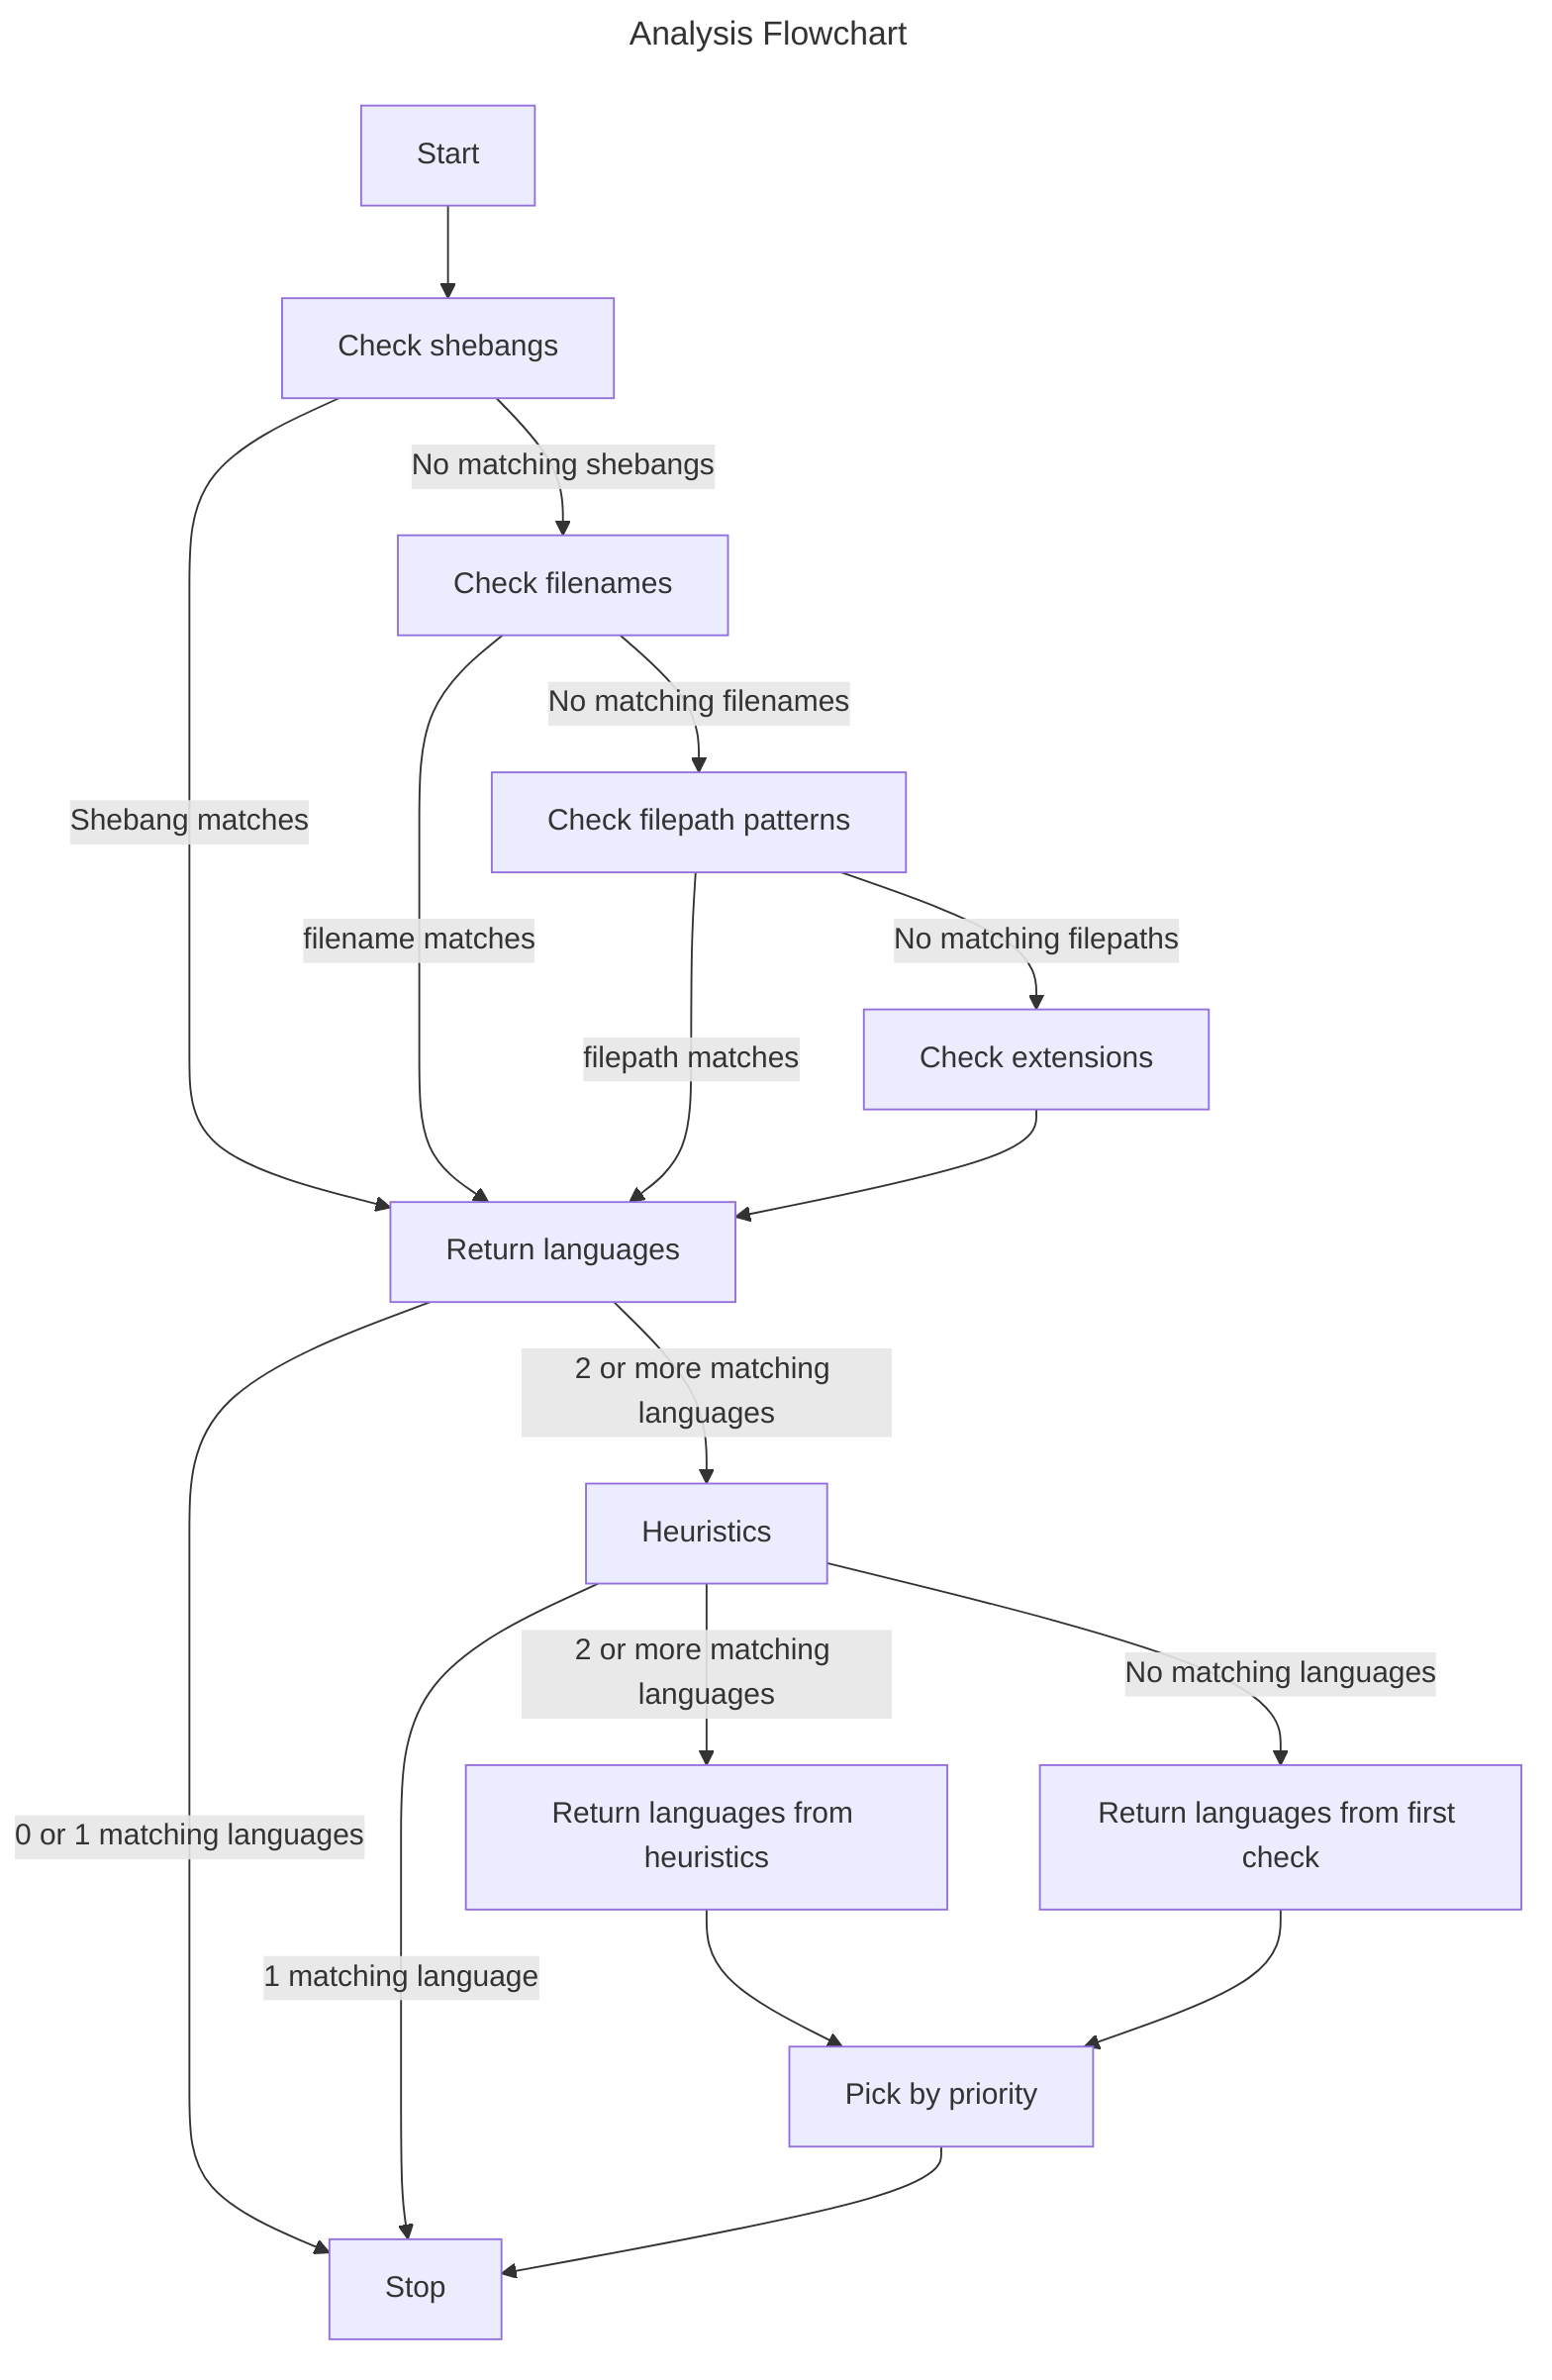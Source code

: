 ---
title: Analysis Flowchart
---
flowchart TD
    start[Start]
    pass1[Check shebangs]
    pass1part2[Check filenames]
    pass1part3[Check filepath patterns]
    pass1part4[Check extensions]
    result1[Return languages]
    pass2[Heuristics]
    result2branch1[Return languages from heuristics]
    result2branch2[Return languages from first check]
    pass3[Pick by priority]
    stop[Stop]
    start --> pass1
    pass1 -->|Shebang matches| result1
    pass1 -->|No matching shebangs| pass1part2
    pass1part2 -->|filename matches| result1
    pass1part2 -->|No matching filenames| pass1part3
    pass1part3 -->|filepath matches| result1
    pass1part3 -->|No matching filepaths| pass1part4
    pass1part4 -->result1
    result1 -->|0 or 1 matching languages| stop
    result1 -->|2 or more matching languages| pass2
    pass2 -->|1 matching language| stop
    pass2 -->|2 or more matching languages| result2branch1
    pass2 -->|No matching languages| result2branch2
    result2branch1 --> pass3
    result2branch2 --> pass3
    pass3 --> stop